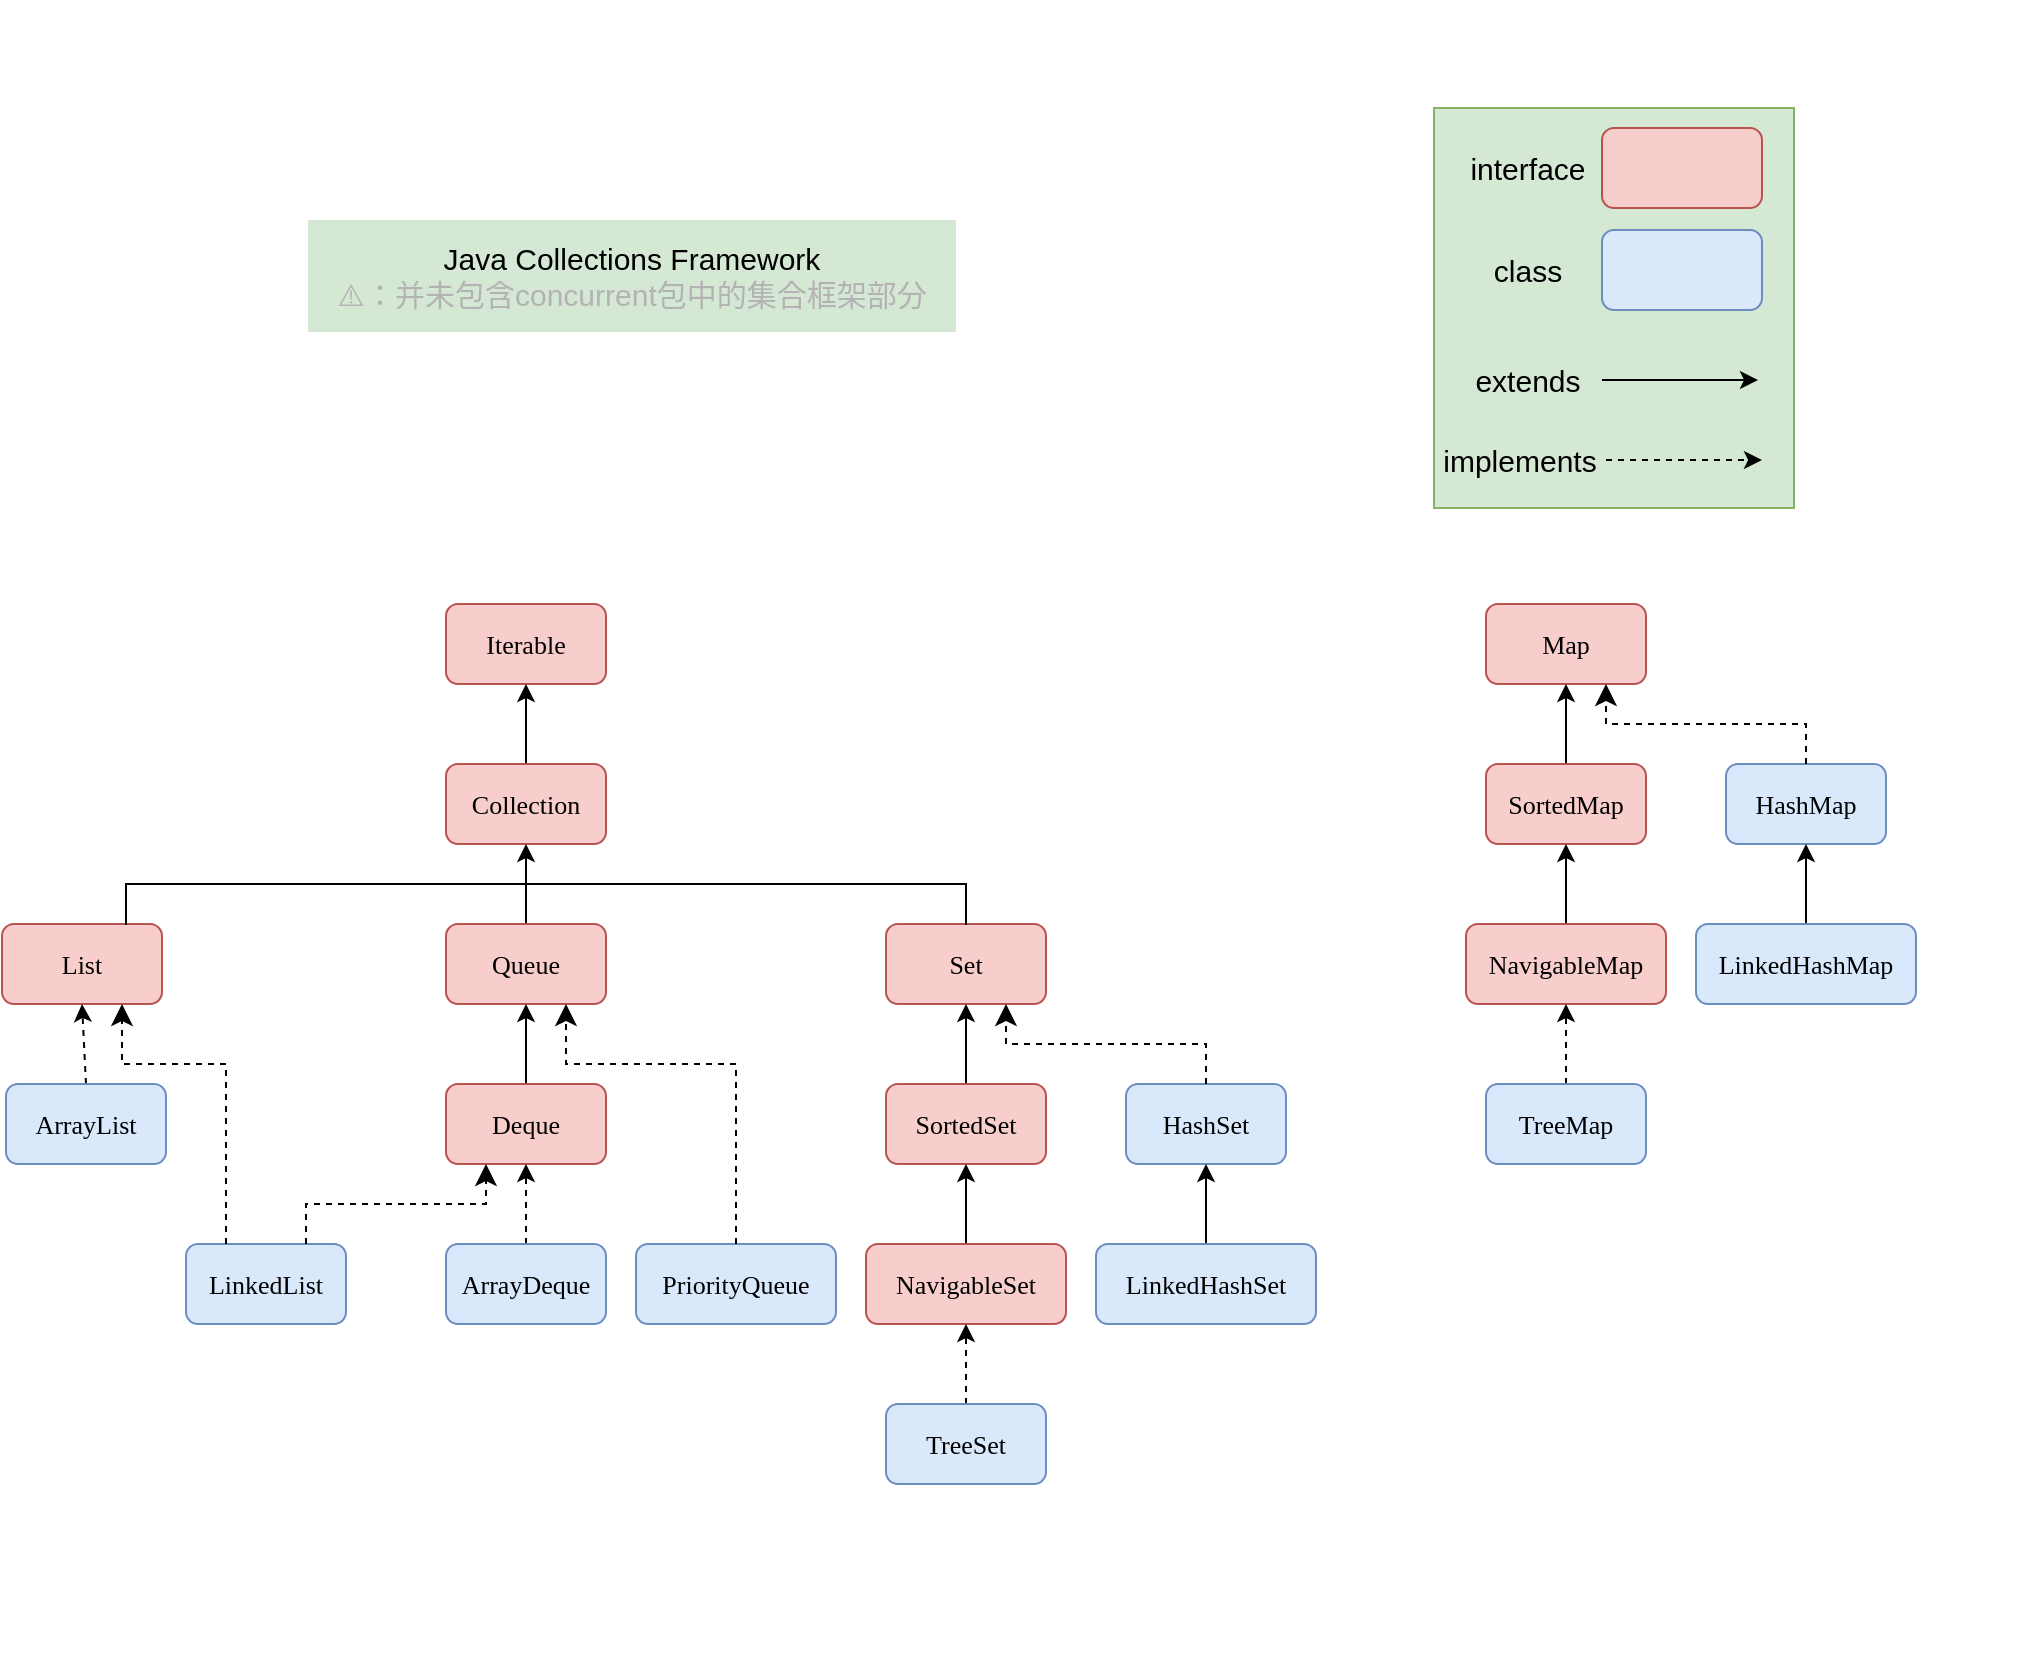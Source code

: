 <mxfile>
    <diagram name="Page-1" id="kbUFn0_i7v844kJ0Zo6V">
        <mxGraphModel dx="1613" dy="1228" grid="0" gridSize="10" guides="1" tooltips="1" connect="1" arrows="1" fold="1" page="0" pageScale="1" pageWidth="850" pageHeight="1100" background="#FFFFFF" math="0" shadow="0">
            <root>
                <mxCell id="0"/>
                <mxCell id="1" parent="0"/>
                <mxCell id="133" value="" style="rounded=0;whiteSpace=wrap;html=1;fontSize=15;fillColor=#d5e8d4;strokeColor=#82b366;" vertex="1" parent="1">
                    <mxGeometry x="716" y="-158" width="180" height="200" as="geometry"/>
                </mxCell>
                <mxCell id="57" value="Iterable" style="rounded=1;whiteSpace=wrap;html=1;fillColor=#f8cecc;strokeColor=#b85450;fontStyle=0;fontFamily=Verdana;fontSize=13;" parent="1" vertex="1">
                    <mxGeometry x="222" y="90" width="80" height="40" as="geometry"/>
                </mxCell>
                <mxCell id="59" style="edgeStyle=none;html=1;exitX=0.5;exitY=0;exitDx=0;exitDy=0;entryX=0.5;entryY=1;entryDx=0;entryDy=0;fontFamily=Verdana;fontSize=13;" parent="1" source="58" target="57" edge="1">
                    <mxGeometry relative="1" as="geometry"/>
                </mxCell>
                <mxCell id="58" value="Collection" style="rounded=1;whiteSpace=wrap;html=1;fillColor=#f8cecc;strokeColor=#b85450;fontStyle=0;fontFamily=Verdana;fontSize=13;" parent="1" vertex="1">
                    <mxGeometry x="222" y="170" width="80" height="40" as="geometry"/>
                </mxCell>
                <mxCell id="60" value="List" style="rounded=1;whiteSpace=wrap;html=1;fillColor=#f8cecc;strokeColor=#b85450;fontStyle=0;fontFamily=Verdana;fontSize=13;" parent="1" vertex="1">
                    <mxGeometry y="250" width="80" height="40" as="geometry"/>
                </mxCell>
                <mxCell id="63" style="edgeStyle=none;html=1;exitX=0.5;exitY=0;exitDx=0;exitDy=0;entryX=0.5;entryY=1;entryDx=0;entryDy=0;fontFamily=Verdana;fontSize=13;" parent="1" source="61" target="58" edge="1">
                    <mxGeometry relative="1" as="geometry"/>
                </mxCell>
                <mxCell id="61" value="Queue" style="rounded=1;whiteSpace=wrap;html=1;fillColor=#f8cecc;strokeColor=#b85450;fontStyle=0;fontFamily=Verdana;fontSize=13;" parent="1" vertex="1">
                    <mxGeometry x="222" y="250" width="80" height="40" as="geometry"/>
                </mxCell>
                <mxCell id="62" value="Set" style="rounded=1;whiteSpace=wrap;html=1;fillColor=#f8cecc;strokeColor=#b85450;fontStyle=0;fontFamily=Verdana;fontSize=13;" parent="1" vertex="1">
                    <mxGeometry x="442" y="250" width="80" height="40" as="geometry"/>
                </mxCell>
                <mxCell id="64" value="" style="shape=partialRectangle;whiteSpace=wrap;html=1;bottom=0;top=0;fillColor=none;fontFamily=Verdana;fontSize=13;" parent="1" vertex="1">
                    <mxGeometry x="62" y="230" width="420" height="20" as="geometry"/>
                </mxCell>
                <mxCell id="65" value="" style="line;strokeWidth=1;html=1;fontFamily=Verdana;fontSize=13;" parent="1" vertex="1">
                    <mxGeometry x="62" y="225" width="420" height="10" as="geometry"/>
                </mxCell>
                <mxCell id="67" style="edgeStyle=none;html=1;exitX=0.5;exitY=0;exitDx=0;exitDy=0;entryX=0.5;entryY=1;entryDx=0;entryDy=0;fontFamily=Verdana;fontSize=13;dashed=1;" parent="1" source="66" target="60" edge="1">
                    <mxGeometry relative="1" as="geometry"/>
                </mxCell>
                <mxCell id="66" value="ArrayList" style="rounded=1;whiteSpace=wrap;html=1;fillColor=#dae8fc;strokeColor=#6c8ebf;fontStyle=0;fontFamily=Verdana;fontSize=13;" parent="1" vertex="1">
                    <mxGeometry x="2" y="330" width="80" height="40" as="geometry"/>
                </mxCell>
                <mxCell id="69" style="edgeStyle=none;html=1;exitX=0.5;exitY=0;exitDx=0;exitDy=0;fontFamily=Verdana;fontSize=13;" parent="1" source="68" target="61" edge="1">
                    <mxGeometry relative="1" as="geometry"/>
                </mxCell>
                <mxCell id="68" value="Deque" style="rounded=1;whiteSpace=wrap;html=1;fillColor=#f8cecc;strokeColor=#b85450;fontStyle=0;fontFamily=Verdana;fontSize=13;" parent="1" vertex="1">
                    <mxGeometry x="222" y="330" width="80" height="40" as="geometry"/>
                </mxCell>
                <mxCell id="71" style="edgeStyle=none;html=1;exitX=0.5;exitY=0;exitDx=0;exitDy=0;entryX=0.5;entryY=1;entryDx=0;entryDy=0;fontFamily=Verdana;fontSize=13;dashed=1;" parent="1" source="70" target="68" edge="1">
                    <mxGeometry relative="1" as="geometry"/>
                </mxCell>
                <mxCell id="70" value="ArrayDeque" style="rounded=1;whiteSpace=wrap;html=1;fillColor=#dae8fc;strokeColor=#6c8ebf;fontStyle=0;fontFamily=Verdana;fontSize=13;" parent="1" vertex="1">
                    <mxGeometry x="222" y="410" width="80" height="40" as="geometry"/>
                </mxCell>
                <mxCell id="72" value="PriorityQueue" style="rounded=1;whiteSpace=wrap;html=1;fillColor=#dae8fc;strokeColor=#6c8ebf;fontStyle=0;fontFamily=Verdana;fontSize=13;" parent="1" vertex="1">
                    <mxGeometry x="317" y="410" width="100" height="40" as="geometry"/>
                </mxCell>
                <mxCell id="75" value="" style="edgeStyle=elbowEdgeStyle;elbow=vertical;endArrow=classic;html=1;curved=0;rounded=0;endSize=8;startSize=8;fontFamily=Verdana;fontSize=13;entryX=0.75;entryY=1;entryDx=0;entryDy=0;dashed=1;exitX=0.5;exitY=0;exitDx=0;exitDy=0;" parent="1" source="72" target="61" edge="1">
                    <mxGeometry width="50" height="50" relative="1" as="geometry">
                        <mxPoint x="382" y="410" as="sourcePoint"/>
                        <mxPoint x="432" y="360" as="targetPoint"/>
                        <Array as="points">
                            <mxPoint x="332" y="320"/>
                        </Array>
                    </mxGeometry>
                </mxCell>
                <mxCell id="76" value="LinkedList" style="rounded=1;whiteSpace=wrap;html=1;fillColor=#dae8fc;strokeColor=#6c8ebf;fontStyle=0;fontFamily=Verdana;fontSize=13;" parent="1" vertex="1">
                    <mxGeometry x="92" y="410" width="80" height="40" as="geometry"/>
                </mxCell>
                <mxCell id="77" value="" style="edgeStyle=elbowEdgeStyle;elbow=vertical;endArrow=classic;html=1;curved=0;rounded=0;endSize=8;startSize=8;fontFamily=Verdana;fontSize=13;entryX=0.75;entryY=1;entryDx=0;entryDy=0;dashed=1;exitX=0.25;exitY=0;exitDx=0;exitDy=0;" parent="1" source="76" target="60" edge="1">
                    <mxGeometry width="50" height="50" relative="1" as="geometry">
                        <mxPoint x="102" y="410" as="sourcePoint"/>
                        <mxPoint x="152" y="360" as="targetPoint"/>
                        <Array as="points">
                            <mxPoint x="82" y="320"/>
                        </Array>
                    </mxGeometry>
                </mxCell>
                <mxCell id="81" value="" style="edgeStyle=elbowEdgeStyle;elbow=vertical;endArrow=classic;html=1;curved=0;rounded=0;endSize=8;startSize=8;fontFamily=Verdana;fontSize=13;entryX=0.25;entryY=1;entryDx=0;entryDy=0;dashed=1;exitX=0.75;exitY=0;exitDx=0;exitDy=0;" parent="1" source="76" target="68" edge="1">
                    <mxGeometry width="50" height="50" relative="1" as="geometry">
                        <mxPoint x="162" y="410" as="sourcePoint"/>
                        <mxPoint x="212" y="360" as="targetPoint"/>
                    </mxGeometry>
                </mxCell>
                <mxCell id="82" value="HashSet" style="rounded=1;whiteSpace=wrap;html=1;fillColor=#dae8fc;strokeColor=#6c8ebf;fontStyle=0;fontFamily=Verdana;fontSize=13;" parent="1" vertex="1">
                    <mxGeometry x="562" y="330" width="80" height="40" as="geometry"/>
                </mxCell>
                <mxCell id="84" style="edgeStyle=none;html=1;exitX=0.5;exitY=0;exitDx=0;exitDy=0;entryX=0.5;entryY=1;entryDx=0;entryDy=0;fontFamily=Verdana;fontSize=13;" parent="1" source="83" target="62" edge="1">
                    <mxGeometry relative="1" as="geometry"/>
                </mxCell>
                <mxCell id="83" value="SortedSet" style="rounded=1;whiteSpace=wrap;html=1;fillColor=#f8cecc;strokeColor=#b85450;fontStyle=0;fontFamily=Verdana;fontSize=13;" parent="1" vertex="1">
                    <mxGeometry x="442" y="330" width="80" height="40" as="geometry"/>
                </mxCell>
                <mxCell id="86" style="edgeStyle=none;html=1;exitX=0.5;exitY=0;exitDx=0;exitDy=0;entryX=0.5;entryY=1;entryDx=0;entryDy=0;fontFamily=Verdana;fontSize=13;" parent="1" source="85" target="83" edge="1">
                    <mxGeometry relative="1" as="geometry"/>
                </mxCell>
                <mxCell id="85" value="NavigableSet" style="rounded=1;whiteSpace=wrap;html=1;fillColor=#f8cecc;strokeColor=#b85450;fontStyle=0;fontFamily=Verdana;fontSize=13;" parent="1" vertex="1">
                    <mxGeometry x="432" y="410" width="100" height="40" as="geometry"/>
                </mxCell>
                <mxCell id="88" value="" style="edgeStyle=elbowEdgeStyle;elbow=vertical;endArrow=classic;html=1;curved=0;rounded=0;endSize=8;startSize=8;fontFamily=Verdana;fontSize=13;entryX=0.75;entryY=1;entryDx=0;entryDy=0;dashed=1;" parent="1" target="62" edge="1">
                    <mxGeometry width="50" height="50" relative="1" as="geometry">
                        <mxPoint x="602" y="330" as="sourcePoint"/>
                        <mxPoint x="652" y="280" as="targetPoint"/>
                    </mxGeometry>
                </mxCell>
                <mxCell id="90" style="edgeStyle=none;html=1;exitX=0.5;exitY=0;exitDx=0;exitDy=0;entryX=0.5;entryY=1;entryDx=0;entryDy=0;fontFamily=Verdana;fontSize=13;" parent="1" source="89" target="82" edge="1">
                    <mxGeometry relative="1" as="geometry"/>
                </mxCell>
                <mxCell id="89" value="LinkedHashSet" style="rounded=1;whiteSpace=wrap;html=1;fillColor=#dae8fc;strokeColor=#6c8ebf;fontStyle=0;fontFamily=Verdana;fontSize=13;" parent="1" vertex="1">
                    <mxGeometry x="547" y="410" width="110" height="40" as="geometry"/>
                </mxCell>
                <mxCell id="92" style="edgeStyle=none;html=1;exitX=0.5;exitY=0;exitDx=0;exitDy=0;fontFamily=Verdana;fontSize=13;dashed=1;" parent="1" source="91" target="85" edge="1">
                    <mxGeometry relative="1" as="geometry"/>
                </mxCell>
                <mxCell id="91" value="TreeSet" style="rounded=1;whiteSpace=wrap;html=1;fillColor=#dae8fc;strokeColor=#6c8ebf;fontStyle=0;fontFamily=Verdana;fontSize=13;" parent="1" vertex="1">
                    <mxGeometry x="442" y="490" width="80" height="40" as="geometry"/>
                </mxCell>
                <mxCell id="93" value="Map" style="rounded=1;whiteSpace=wrap;html=1;fillColor=#f8cecc;strokeColor=#b85450;fontStyle=0;fontFamily=Verdana;fontSize=13;" parent="1" vertex="1">
                    <mxGeometry x="742" y="90" width="80" height="40" as="geometry"/>
                </mxCell>
                <mxCell id="96" style="edgeStyle=none;html=1;exitX=0.5;exitY=0;exitDx=0;exitDy=0;entryX=0.5;entryY=1;entryDx=0;entryDy=0;fontFamily=Verdana;fontSize=13;" parent="1" source="94" target="93" edge="1">
                    <mxGeometry relative="1" as="geometry"/>
                </mxCell>
                <mxCell id="94" value="SortedMap" style="rounded=1;whiteSpace=wrap;html=1;fillColor=#f8cecc;strokeColor=#b85450;fontStyle=0;fontFamily=Verdana;fontSize=13;" parent="1" vertex="1">
                    <mxGeometry x="742" y="170" width="80" height="40" as="geometry"/>
                </mxCell>
                <mxCell id="97" style="edgeStyle=none;html=1;exitX=0.5;exitY=0;exitDx=0;exitDy=0;fontFamily=Verdana;fontSize=13;" parent="1" source="95" target="94" edge="1">
                    <mxGeometry relative="1" as="geometry"/>
                </mxCell>
                <mxCell id="95" value="NavigableMap" style="rounded=1;whiteSpace=wrap;html=1;fillColor=#f8cecc;strokeColor=#b85450;fontStyle=0;fontFamily=Verdana;fontSize=13;" parent="1" vertex="1">
                    <mxGeometry x="732" y="250" width="100" height="40" as="geometry"/>
                </mxCell>
                <mxCell id="99" style="edgeStyle=none;html=1;exitX=0.5;exitY=0;exitDx=0;exitDy=0;entryX=0.5;entryY=1;entryDx=0;entryDy=0;fontFamily=Verdana;fontSize=13;dashed=1;" parent="1" source="98" target="95" edge="1">
                    <mxGeometry relative="1" as="geometry"/>
                </mxCell>
                <mxCell id="98" value="TreeMap" style="rounded=1;whiteSpace=wrap;html=1;fillColor=#dae8fc;strokeColor=#6c8ebf;fontStyle=0;fontFamily=Verdana;fontSize=13;" parent="1" vertex="1">
                    <mxGeometry x="742" y="330" width="80" height="40" as="geometry"/>
                </mxCell>
                <mxCell id="100" value="HashMap" style="rounded=1;whiteSpace=wrap;html=1;fillColor=#dae8fc;strokeColor=#6c8ebf;fontStyle=0;fontFamily=Verdana;fontSize=13;" parent="1" vertex="1">
                    <mxGeometry x="862" y="170" width="80" height="40" as="geometry"/>
                </mxCell>
                <mxCell id="103" style="edgeStyle=none;html=1;exitX=0.5;exitY=0;exitDx=0;exitDy=0;entryX=0.5;entryY=1;entryDx=0;entryDy=0;fontFamily=Verdana;fontSize=13;" parent="1" source="101" target="100" edge="1">
                    <mxGeometry relative="1" as="geometry"/>
                </mxCell>
                <mxCell id="101" value="LinkedHashMap" style="rounded=1;whiteSpace=wrap;html=1;fillColor=#dae8fc;strokeColor=#6c8ebf;fontStyle=0;fontFamily=Verdana;fontSize=13;" parent="1" vertex="1">
                    <mxGeometry x="847" y="250" width="110" height="40" as="geometry"/>
                </mxCell>
                <mxCell id="105" value="" style="edgeStyle=elbowEdgeStyle;elbow=vertical;endArrow=classic;html=1;curved=0;rounded=0;endSize=8;startSize=8;fontFamily=Verdana;fontSize=13;entryX=0.75;entryY=1;entryDx=0;entryDy=0;dashed=1;" parent="1" target="93" edge="1">
                    <mxGeometry width="50" height="50" relative="1" as="geometry">
                        <mxPoint x="902" y="170" as="sourcePoint"/>
                        <mxPoint x="952" y="120" as="targetPoint"/>
                    </mxGeometry>
                </mxCell>
                <mxCell id="107" value="Java Collections Framework&lt;br&gt;&lt;font color=&quot;#b3b3b3&quot;&gt;⚠️：并未包含concurrent包中的集合框架部分&lt;/font&gt;" style="text;html=1;strokeColor=none;fillColor=#d5e8d4;align=center;verticalAlign=middle;whiteSpace=wrap;rounded=0;fontSize=15;" vertex="1" parent="1">
                    <mxGeometry x="153" y="-102" width="324" height="56" as="geometry"/>
                </mxCell>
                <mxCell id="125" value="interface" style="text;html=1;strokeColor=none;fillColor=none;align=center;verticalAlign=middle;whiteSpace=wrap;rounded=0;fontSize=15;fontColor=#000000;" vertex="1" parent="1">
                    <mxGeometry x="726" y="-143" width="74" height="30" as="geometry"/>
                </mxCell>
                <mxCell id="126" value="" style="rounded=1;whiteSpace=wrap;html=1;fillColor=#f8cecc;strokeColor=#b85450;fontStyle=0;fontFamily=Verdana;fontSize=13;" vertex="1" parent="1">
                    <mxGeometry x="800" y="-148" width="80" height="40" as="geometry"/>
                </mxCell>
                <mxCell id="127" value="" style="rounded=1;whiteSpace=wrap;html=1;fillColor=#dae8fc;strokeColor=#6c8ebf;fontStyle=0;fontFamily=Verdana;fontSize=13;" vertex="1" parent="1">
                    <mxGeometry x="800" y="-97" width="80" height="40" as="geometry"/>
                </mxCell>
                <mxCell id="128" value="class" style="text;html=1;strokeColor=none;fillColor=none;align=center;verticalAlign=middle;whiteSpace=wrap;rounded=0;fontSize=15;fontColor=#000000;" vertex="1" parent="1">
                    <mxGeometry x="726" y="-92" width="74" height="30" as="geometry"/>
                </mxCell>
                <mxCell id="129" value="extends" style="text;html=1;strokeColor=none;fillColor=none;align=center;verticalAlign=middle;whiteSpace=wrap;rounded=0;fontSize=15;fontColor=#000000;" vertex="1" parent="1">
                    <mxGeometry x="726" y="-37" width="74" height="30" as="geometry"/>
                </mxCell>
                <mxCell id="130" value="" style="endArrow=classic;html=1;fontSize=15;fontColor=#000000;exitX=1;exitY=0.5;exitDx=0;exitDy=0;" edge="1" source="129" parent="1">
                    <mxGeometry width="50" height="50" relative="1" as="geometry">
                        <mxPoint x="848" y="3" as="sourcePoint"/>
                        <mxPoint x="878" y="-22" as="targetPoint"/>
                    </mxGeometry>
                </mxCell>
                <mxCell id="131" value="implements" style="text;html=1;strokeColor=none;fillColor=none;align=center;verticalAlign=middle;whiteSpace=wrap;rounded=0;fontSize=15;fontColor=#000000;" vertex="1" parent="1">
                    <mxGeometry x="716" y="3" width="86" height="30" as="geometry"/>
                </mxCell>
                <mxCell id="132" value="" style="endArrow=classic;html=1;fontSize=15;fontColor=#000000;exitX=1;exitY=0.5;exitDx=0;exitDy=0;dashed=1;" edge="1" source="131" parent="1">
                    <mxGeometry width="50" height="50" relative="1" as="geometry">
                        <mxPoint x="850" y="43" as="sourcePoint"/>
                        <mxPoint x="880" y="18" as="targetPoint"/>
                    </mxGeometry>
                </mxCell>
                <mxCell id="134" value="" style="line;strokeWidth=2;html=1;fontSize=15;fontColor=#000000;strokeColor=none;" vertex="1" parent="1">
                    <mxGeometry x="8" y="-212" width="1010" height="10" as="geometry"/>
                </mxCell>
                <mxCell id="135" value="" style="line;strokeWidth=2;html=1;fontSize=15;fontColor=#000000;strokeColor=none;" vertex="1" parent="1">
                    <mxGeometry y="610" width="1010" height="10" as="geometry"/>
                </mxCell>
            </root>
        </mxGraphModel>
    </diagram>
</mxfile>